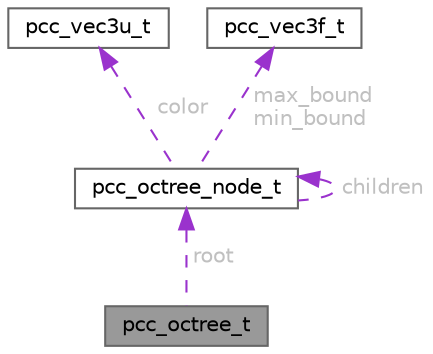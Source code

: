 digraph "pcc_octree_t"
{
 // LATEX_PDF_SIZE
  bgcolor="transparent";
  edge [fontname=Helvetica,fontsize=10,labelfontname=Helvetica,labelfontsize=10];
  node [fontname=Helvetica,fontsize=10,shape=box,height=0.2,width=0.4];
  Node1 [id="Node000001",label="pcc_octree_t",height=0.2,width=0.4,color="gray40", fillcolor="grey60", style="filled", fontcolor="black",tooltip=" "];
  Node2 -> Node1 [id="edge1_Node000001_Node000002",dir="back",color="darkorchid3",style="dashed",tooltip=" ",label=" root",fontcolor="grey" ];
  Node2 [id="Node000002",label="pcc_octree_node_t",height=0.2,width=0.4,color="gray40", fillcolor="white", style="filled",URL="$structpcc__octree__node__t.html",tooltip=" "];
  Node3 -> Node2 [id="edge2_Node000002_Node000003",dir="back",color="darkorchid3",style="dashed",tooltip=" ",label=" color",fontcolor="grey" ];
  Node3 [id="Node000003",label="pcc_vec3u_t",height=0.2,width=0.4,color="gray40", fillcolor="white", style="filled",URL="$structpcc__vec3u__t.html",tooltip=" "];
  Node2 -> Node2 [id="edge3_Node000002_Node000002",dir="back",color="darkorchid3",style="dashed",tooltip=" ",label=" children",fontcolor="grey" ];
  Node4 -> Node2 [id="edge4_Node000002_Node000004",dir="back",color="darkorchid3",style="dashed",tooltip=" ",label=" max_bound\nmin_bound",fontcolor="grey" ];
  Node4 [id="Node000004",label="pcc_vec3f_t",height=0.2,width=0.4,color="gray40", fillcolor="white", style="filled",URL="$structpcc__vec3f__t.html",tooltip=" "];
}
